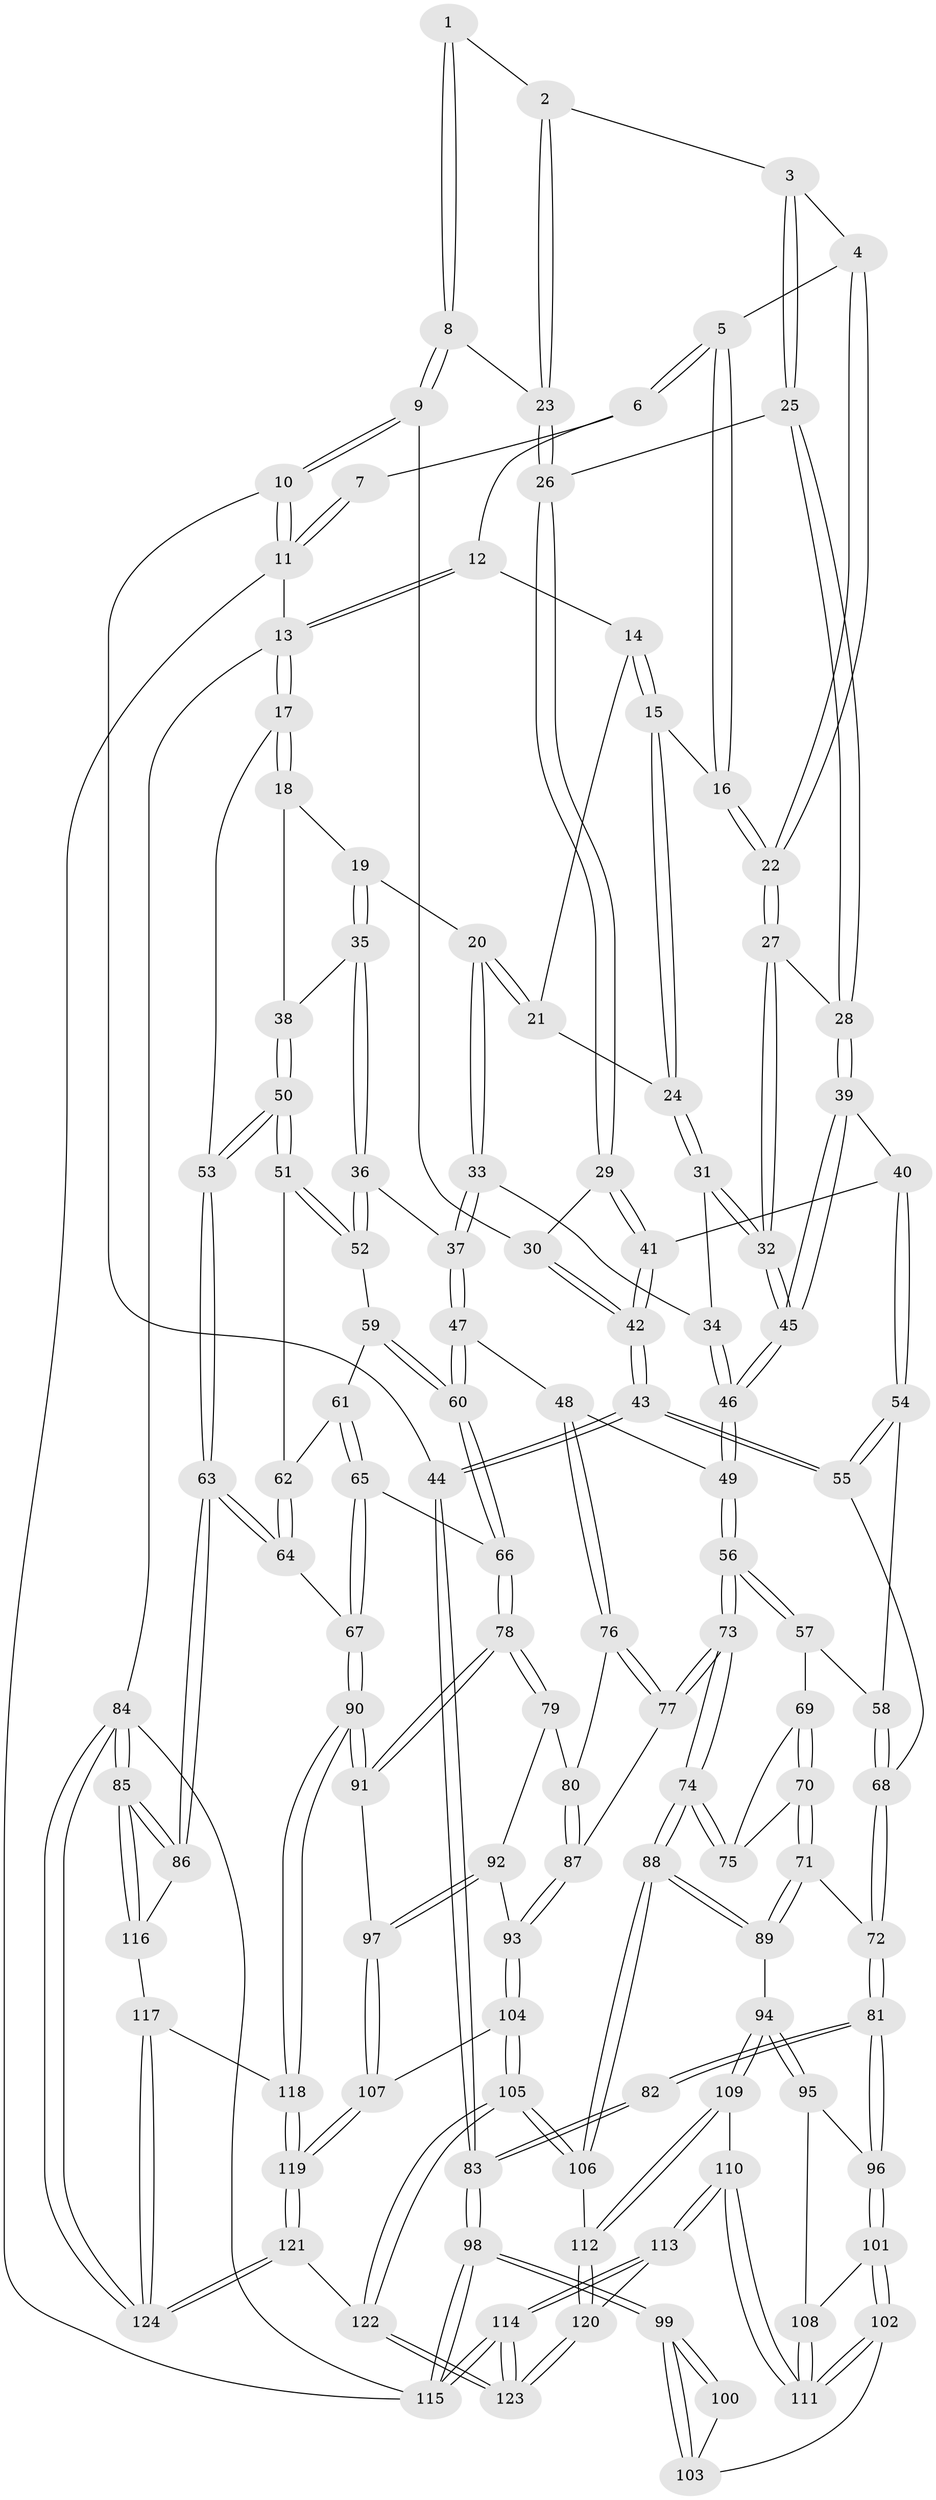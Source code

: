 // Generated by graph-tools (version 1.1) at 2025/03/03/09/25 03:03:22]
// undirected, 124 vertices, 307 edges
graph export_dot {
graph [start="1"]
  node [color=gray90,style=filled];
  1 [pos="+0.17007861738667443+0"];
  2 [pos="+0.25086120694958686+0.06567830848562"];
  3 [pos="+0.29019726427265324+0.09306087238344737"];
  4 [pos="+0.4062124381546477+0.06054309966080639"];
  5 [pos="+0.5218332419882774+0"];
  6 [pos="+0.5416038851534771+0"];
  7 [pos="+0.10296009874519413+0"];
  8 [pos="+0.1095285461293932+0.15001399610739813"];
  9 [pos="+0.054809829218615554+0.187493765708514"];
  10 [pos="+0+0.06648238434785966"];
  11 [pos="+0+0"];
  12 [pos="+0.8657279663110432+0"];
  13 [pos="+1+0"];
  14 [pos="+0.7899546474404626+0.018158962366066185"];
  15 [pos="+0.5873557917855398+0.1377268479406952"];
  16 [pos="+0.5764168595606846+0.12796795201437228"];
  17 [pos="+1+0"];
  18 [pos="+0.9053549436466375+0.19220348438807475"];
  19 [pos="+0.8466103822647236+0.20027629961461166"];
  20 [pos="+0.7964769683058669+0.1855101805085749"];
  21 [pos="+0.7822751759918596+0.0693509727721093"];
  22 [pos="+0.4247249950633241+0.23392267339543713"];
  23 [pos="+0.17812538431937547+0.14428525555198"];
  24 [pos="+0.6107146856025677+0.16329721976768818"];
  25 [pos="+0.3027342070723747+0.2052876531955403"];
  26 [pos="+0.21904982157219147+0.21329358559751418"];
  27 [pos="+0.42343990667505893+0.2362692670239774"];
  28 [pos="+0.323946629441167+0.227961317113073"];
  29 [pos="+0.18095552771174458+0.24976488501667027"];
  30 [pos="+0.08583591976701004+0.22882350919219727"];
  31 [pos="+0.6294879703530306+0.19833757739161467"];
  32 [pos="+0.45975776314469774+0.31310119834512473"];
  33 [pos="+0.7034200326997219+0.2543648879341664"];
  34 [pos="+0.6705220454663109+0.24347295177136508"];
  35 [pos="+0.8561206782844571+0.3155383106113606"];
  36 [pos="+0.7954388631657097+0.3653192279564292"];
  37 [pos="+0.7462909281766139+0.35667211023427026"];
  38 [pos="+0.9637921821520897+0.320049237974187"];
  39 [pos="+0.27650466050686184+0.3309222813983195"];
  40 [pos="+0.2714638049036975+0.3350323237161926"];
  41 [pos="+0.2048667747552952+0.3225003046084101"];
  42 [pos="+0.08968192426958244+0.40770144846397904"];
  43 [pos="+0.053235446349989626+0.48277254169421413"];
  44 [pos="+0+0.5623984987291254"];
  45 [pos="+0.47608822099203285+0.39162167921813074"];
  46 [pos="+0.49216676886456856+0.4255601743811096"];
  47 [pos="+0.6543068204166624+0.49264652734840875"];
  48 [pos="+0.5406483766241802+0.4824433649641471"];
  49 [pos="+0.4955169099076995+0.4609694747371892"];
  50 [pos="+1+0.37675038768988833"];
  51 [pos="+1+0.38388446095085743"];
  52 [pos="+0.8367053995489344+0.407416601233681"];
  53 [pos="+1+0.3953167174698288"];
  54 [pos="+0.27583993841917076+0.4666319534969497"];
  55 [pos="+0.07530913815876476+0.487624457923829"];
  56 [pos="+0.45534774105972414+0.48770733200592176"];
  57 [pos="+0.34818038705925713+0.5084561719289663"];
  58 [pos="+0.34559555327741065+0.5073124776196584"];
  59 [pos="+0.8368031677171566+0.4083260874089102"];
  60 [pos="+0.7272801898564547+0.5649927776225915"];
  61 [pos="+0.8624281962690994+0.48528247977988515"];
  62 [pos="+0.914835396590848+0.47849970082790677"];
  63 [pos="+1+0.6834758401827519"];
  64 [pos="+0.9832111254774007+0.6784299904610409"];
  65 [pos="+0.8058397557198973+0.5927222330235611"];
  66 [pos="+0.7449198295253936+0.5869125052261144"];
  67 [pos="+0.9548381273063011+0.681447770110834"];
  68 [pos="+0.1931190290390754+0.5951818540342593"];
  69 [pos="+0.3348426754316382+0.5451951496985239"];
  70 [pos="+0.2610768049041307+0.6498954346408998"];
  71 [pos="+0.2496079017842892+0.6587912900811094"];
  72 [pos="+0.23017805595135235+0.652890348428115"];
  73 [pos="+0.43590145428722676+0.7105932105652792"];
  74 [pos="+0.42025924170206636+0.7307837052866489"];
  75 [pos="+0.36338429291523505+0.6686685476204036"];
  76 [pos="+0.5587558162585149+0.621446908191256"];
  77 [pos="+0.4694489293220434+0.703060196702725"];
  78 [pos="+0.7108252700220383+0.6534182978727088"];
  79 [pos="+0.6007712722740244+0.6737927872613036"];
  80 [pos="+0.5745810276124401+0.648889046984256"];
  81 [pos="+0.13799043050038373+0.7011354599703505"];
  82 [pos="+0.12399679949247708+0.6976399135689827"];
  83 [pos="+0+0.5679706867699063"];
  84 [pos="+1+1"];
  85 [pos="+1+1"];
  86 [pos="+1+0.696436647983661"];
  87 [pos="+0.521757813861785+0.7081330563938306"];
  88 [pos="+0.4142544755400775+0.7505994704647725"];
  89 [pos="+0.264383162293496+0.7052696236945467"];
  90 [pos="+0.8307878228865878+0.8191889677156347"];
  91 [pos="+0.7092419991199685+0.7740029619904314"];
  92 [pos="+0.5933386647402502+0.7020008687820134"];
  93 [pos="+0.568000575804965+0.7318869320297923"];
  94 [pos="+0.24504574055051842+0.7575673948400893"];
  95 [pos="+0.1690483866182367+0.7432433410960849"];
  96 [pos="+0.14134661295266726+0.7066256889857991"];
  97 [pos="+0.6911232921567436+0.7851700432905495"];
  98 [pos="+0+1"];
  99 [pos="+0.08819507707470921+0.8119119293600447"];
  100 [pos="+0.11790534669879325+0.7352515491573487"];
  101 [pos="+0.12815552629673338+0.7956126951205132"];
  102 [pos="+0.12464483419045046+0.8002958835645316"];
  103 [pos="+0.12016956355941155+0.8008554705274188"];
  104 [pos="+0.5748031955036792+0.8366914725340981"];
  105 [pos="+0.5173740285451821+0.8911058839918441"];
  106 [pos="+0.4178250320886895+0.8126142228689411"];
  107 [pos="+0.6746152250749549+0.8002120423835927"];
  108 [pos="+0.16654555549258696+0.763100809280185"];
  109 [pos="+0.2550028536295709+0.8139313717909272"];
  110 [pos="+0.20131774345000894+0.8443745135086943"];
  111 [pos="+0.19319624967489793+0.8357777994259151"];
  112 [pos="+0.3421374386702366+0.8448236759998092"];
  113 [pos="+0.1831108423770227+0.8840731928891006"];
  114 [pos="+0+1"];
  115 [pos="+0+1"];
  116 [pos="+0.9350165036757089+0.9064718355786929"];
  117 [pos="+0.8975005975190166+0.9130983404898076"];
  118 [pos="+0.837004817402317+0.8863267129059696"];
  119 [pos="+0.7362935871859635+1"];
  120 [pos="+0.30519106534736007+0.9382348594511963"];
  121 [pos="+0.6468067490953551+1"];
  122 [pos="+0.5657081940531663+1"];
  123 [pos="+0.30564675504213107+1"];
  124 [pos="+1+1"];
  1 -- 2;
  1 -- 8;
  1 -- 8;
  2 -- 3;
  2 -- 23;
  2 -- 23;
  3 -- 4;
  3 -- 25;
  3 -- 25;
  4 -- 5;
  4 -- 22;
  4 -- 22;
  5 -- 6;
  5 -- 6;
  5 -- 16;
  5 -- 16;
  6 -- 7;
  6 -- 12;
  7 -- 11;
  7 -- 11;
  8 -- 9;
  8 -- 9;
  8 -- 23;
  9 -- 10;
  9 -- 10;
  9 -- 30;
  10 -- 11;
  10 -- 11;
  10 -- 44;
  11 -- 13;
  11 -- 115;
  12 -- 13;
  12 -- 13;
  12 -- 14;
  13 -- 17;
  13 -- 17;
  13 -- 84;
  14 -- 15;
  14 -- 15;
  14 -- 21;
  15 -- 16;
  15 -- 24;
  15 -- 24;
  16 -- 22;
  16 -- 22;
  17 -- 18;
  17 -- 18;
  17 -- 53;
  18 -- 19;
  18 -- 38;
  19 -- 20;
  19 -- 35;
  19 -- 35;
  20 -- 21;
  20 -- 21;
  20 -- 33;
  20 -- 33;
  21 -- 24;
  22 -- 27;
  22 -- 27;
  23 -- 26;
  23 -- 26;
  24 -- 31;
  24 -- 31;
  25 -- 26;
  25 -- 28;
  25 -- 28;
  26 -- 29;
  26 -- 29;
  27 -- 28;
  27 -- 32;
  27 -- 32;
  28 -- 39;
  28 -- 39;
  29 -- 30;
  29 -- 41;
  29 -- 41;
  30 -- 42;
  30 -- 42;
  31 -- 32;
  31 -- 32;
  31 -- 34;
  32 -- 45;
  32 -- 45;
  33 -- 34;
  33 -- 37;
  33 -- 37;
  34 -- 46;
  34 -- 46;
  35 -- 36;
  35 -- 36;
  35 -- 38;
  36 -- 37;
  36 -- 52;
  36 -- 52;
  37 -- 47;
  37 -- 47;
  38 -- 50;
  38 -- 50;
  39 -- 40;
  39 -- 45;
  39 -- 45;
  40 -- 41;
  40 -- 54;
  40 -- 54;
  41 -- 42;
  41 -- 42;
  42 -- 43;
  42 -- 43;
  43 -- 44;
  43 -- 44;
  43 -- 55;
  43 -- 55;
  44 -- 83;
  44 -- 83;
  45 -- 46;
  45 -- 46;
  46 -- 49;
  46 -- 49;
  47 -- 48;
  47 -- 60;
  47 -- 60;
  48 -- 49;
  48 -- 76;
  48 -- 76;
  49 -- 56;
  49 -- 56;
  50 -- 51;
  50 -- 51;
  50 -- 53;
  50 -- 53;
  51 -- 52;
  51 -- 52;
  51 -- 62;
  52 -- 59;
  53 -- 63;
  53 -- 63;
  54 -- 55;
  54 -- 55;
  54 -- 58;
  55 -- 68;
  56 -- 57;
  56 -- 57;
  56 -- 73;
  56 -- 73;
  57 -- 58;
  57 -- 69;
  58 -- 68;
  58 -- 68;
  59 -- 60;
  59 -- 60;
  59 -- 61;
  60 -- 66;
  60 -- 66;
  61 -- 62;
  61 -- 65;
  61 -- 65;
  62 -- 64;
  62 -- 64;
  63 -- 64;
  63 -- 64;
  63 -- 86;
  63 -- 86;
  64 -- 67;
  65 -- 66;
  65 -- 67;
  65 -- 67;
  66 -- 78;
  66 -- 78;
  67 -- 90;
  67 -- 90;
  68 -- 72;
  68 -- 72;
  69 -- 70;
  69 -- 70;
  69 -- 75;
  70 -- 71;
  70 -- 71;
  70 -- 75;
  71 -- 72;
  71 -- 89;
  71 -- 89;
  72 -- 81;
  72 -- 81;
  73 -- 74;
  73 -- 74;
  73 -- 77;
  73 -- 77;
  74 -- 75;
  74 -- 75;
  74 -- 88;
  74 -- 88;
  76 -- 77;
  76 -- 77;
  76 -- 80;
  77 -- 87;
  78 -- 79;
  78 -- 79;
  78 -- 91;
  78 -- 91;
  79 -- 80;
  79 -- 92;
  80 -- 87;
  80 -- 87;
  81 -- 82;
  81 -- 82;
  81 -- 96;
  81 -- 96;
  82 -- 83;
  82 -- 83;
  83 -- 98;
  83 -- 98;
  84 -- 85;
  84 -- 85;
  84 -- 124;
  84 -- 124;
  84 -- 115;
  85 -- 86;
  85 -- 86;
  85 -- 116;
  85 -- 116;
  86 -- 116;
  87 -- 93;
  87 -- 93;
  88 -- 89;
  88 -- 89;
  88 -- 106;
  88 -- 106;
  89 -- 94;
  90 -- 91;
  90 -- 91;
  90 -- 118;
  90 -- 118;
  91 -- 97;
  92 -- 93;
  92 -- 97;
  92 -- 97;
  93 -- 104;
  93 -- 104;
  94 -- 95;
  94 -- 95;
  94 -- 109;
  94 -- 109;
  95 -- 96;
  95 -- 108;
  96 -- 101;
  96 -- 101;
  97 -- 107;
  97 -- 107;
  98 -- 99;
  98 -- 99;
  98 -- 115;
  98 -- 115;
  99 -- 100;
  99 -- 100;
  99 -- 103;
  99 -- 103;
  100 -- 103;
  101 -- 102;
  101 -- 102;
  101 -- 108;
  102 -- 103;
  102 -- 111;
  102 -- 111;
  104 -- 105;
  104 -- 105;
  104 -- 107;
  105 -- 106;
  105 -- 106;
  105 -- 122;
  105 -- 122;
  106 -- 112;
  107 -- 119;
  107 -- 119;
  108 -- 111;
  108 -- 111;
  109 -- 110;
  109 -- 112;
  109 -- 112;
  110 -- 111;
  110 -- 111;
  110 -- 113;
  110 -- 113;
  112 -- 120;
  112 -- 120;
  113 -- 114;
  113 -- 114;
  113 -- 120;
  114 -- 115;
  114 -- 115;
  114 -- 123;
  114 -- 123;
  116 -- 117;
  117 -- 118;
  117 -- 124;
  117 -- 124;
  118 -- 119;
  118 -- 119;
  119 -- 121;
  119 -- 121;
  120 -- 123;
  120 -- 123;
  121 -- 122;
  121 -- 124;
  121 -- 124;
  122 -- 123;
  122 -- 123;
}

